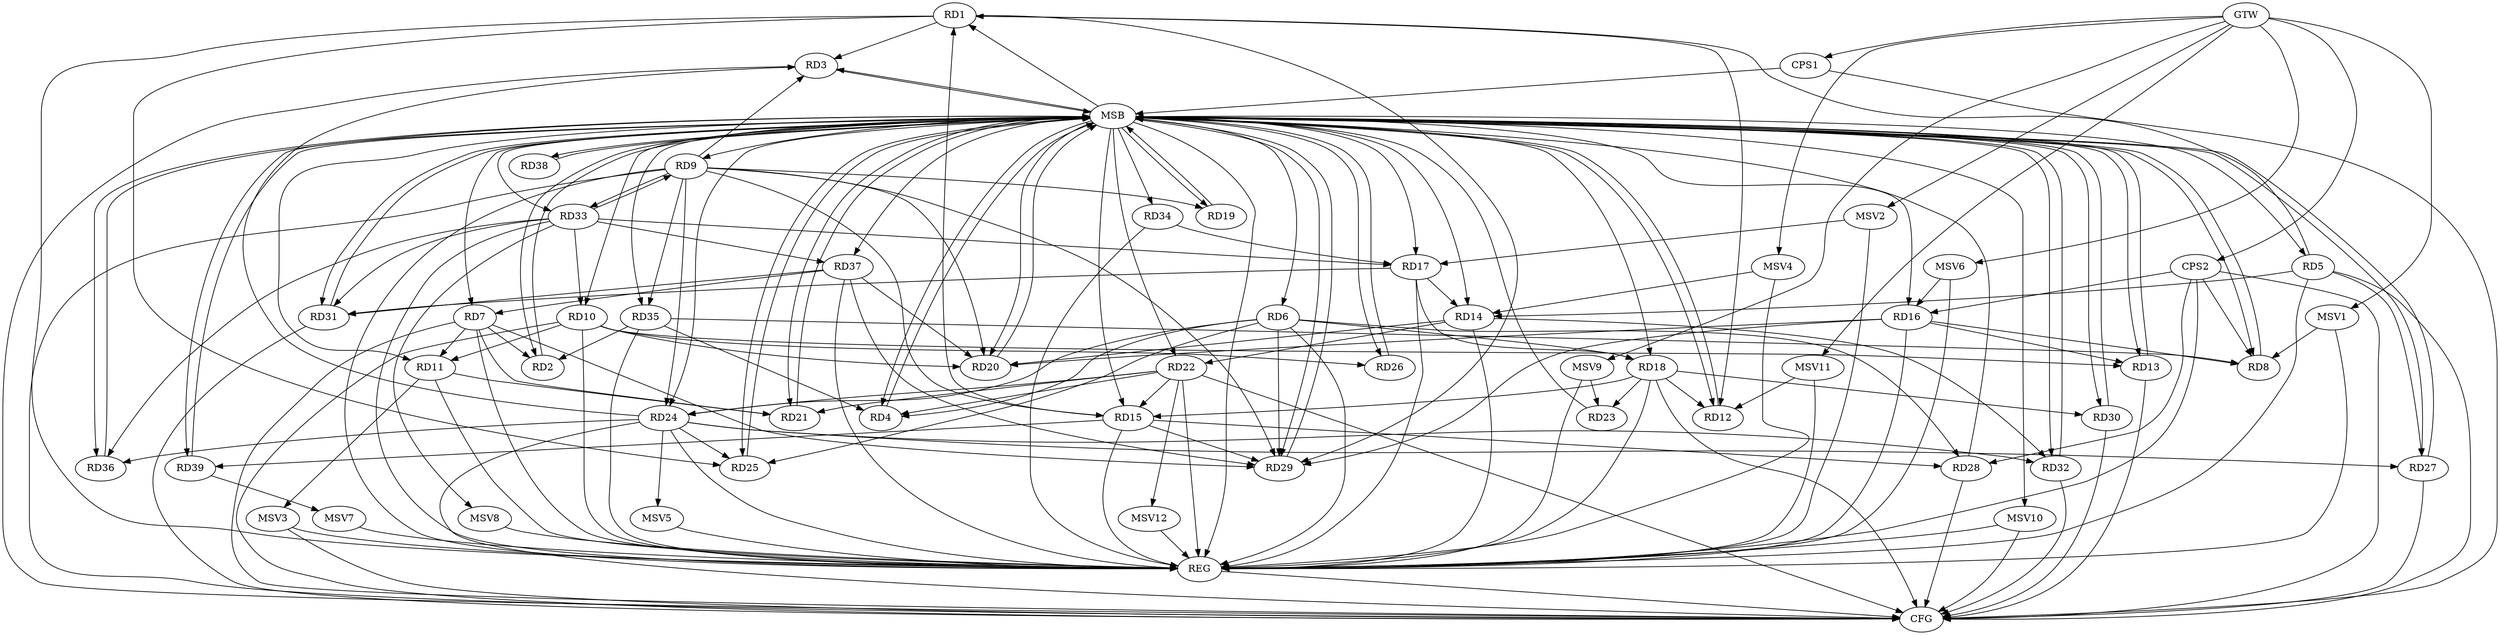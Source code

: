 strict digraph G {
  RD1 [ label="RD1" ];
  RD2 [ label="RD2" ];
  RD3 [ label="RD3" ];
  RD4 [ label="RD4" ];
  RD5 [ label="RD5" ];
  RD6 [ label="RD6" ];
  RD7 [ label="RD7" ];
  RD8 [ label="RD8" ];
  RD9 [ label="RD9" ];
  RD10 [ label="RD10" ];
  RD11 [ label="RD11" ];
  RD12 [ label="RD12" ];
  RD13 [ label="RD13" ];
  RD14 [ label="RD14" ];
  RD15 [ label="RD15" ];
  RD16 [ label="RD16" ];
  RD17 [ label="RD17" ];
  RD18 [ label="RD18" ];
  RD19 [ label="RD19" ];
  RD20 [ label="RD20" ];
  RD21 [ label="RD21" ];
  RD22 [ label="RD22" ];
  RD23 [ label="RD23" ];
  RD24 [ label="RD24" ];
  RD25 [ label="RD25" ];
  RD26 [ label="RD26" ];
  RD27 [ label="RD27" ];
  RD28 [ label="RD28" ];
  RD29 [ label="RD29" ];
  RD30 [ label="RD30" ];
  RD31 [ label="RD31" ];
  RD32 [ label="RD32" ];
  RD33 [ label="RD33" ];
  RD34 [ label="RD34" ];
  RD35 [ label="RD35" ];
  RD36 [ label="RD36" ];
  RD37 [ label="RD37" ];
  RD38 [ label="RD38" ];
  RD39 [ label="RD39" ];
  CPS1 [ label="CPS1" ];
  CPS2 [ label="CPS2" ];
  GTW [ label="GTW" ];
  REG [ label="REG" ];
  MSB [ label="MSB" ];
  CFG [ label="CFG" ];
  MSV1 [ label="MSV1" ];
  MSV2 [ label="MSV2" ];
  MSV3 [ label="MSV3" ];
  MSV4 [ label="MSV4" ];
  MSV5 [ label="MSV5" ];
  MSV6 [ label="MSV6" ];
  MSV7 [ label="MSV7" ];
  MSV8 [ label="MSV8" ];
  MSV9 [ label="MSV9" ];
  MSV10 [ label="MSV10" ];
  MSV11 [ label="MSV11" ];
  MSV12 [ label="MSV12" ];
  RD1 -> RD3;
  RD5 -> RD1;
  RD1 -> RD12;
  RD15 -> RD1;
  RD1 -> RD25;
  RD1 -> RD29;
  RD7 -> RD2;
  RD35 -> RD2;
  RD9 -> RD3;
  RD24 -> RD3;
  RD6 -> RD4;
  RD22 -> RD4;
  RD35 -> RD4;
  RD5 -> RD14;
  RD5 -> RD27;
  RD6 -> RD18;
  RD6 -> RD24;
  RD6 -> RD25;
  RD6 -> RD28;
  RD6 -> RD29;
  RD7 -> RD11;
  RD7 -> RD21;
  RD7 -> RD29;
  RD37 -> RD7;
  RD16 -> RD8;
  RD35 -> RD8;
  RD9 -> RD15;
  RD9 -> RD20;
  RD9 -> RD24;
  RD9 -> RD29;
  RD33 -> RD9;
  RD9 -> RD35;
  RD10 -> RD11;
  RD10 -> RD13;
  RD10 -> RD20;
  RD10 -> RD26;
  RD33 -> RD10;
  RD11 -> RD21;
  RD18 -> RD12;
  RD16 -> RD13;
  RD17 -> RD14;
  RD14 -> RD20;
  RD14 -> RD22;
  RD14 -> RD32;
  RD18 -> RD15;
  RD22 -> RD15;
  RD15 -> RD28;
  RD15 -> RD29;
  RD15 -> RD39;
  RD16 -> RD20;
  RD16 -> RD29;
  RD17 -> RD18;
  RD17 -> RD31;
  RD33 -> RD17;
  RD34 -> RD17;
  RD18 -> RD23;
  RD18 -> RD30;
  RD37 -> RD20;
  RD22 -> RD21;
  RD22 -> RD24;
  RD24 -> RD25;
  RD24 -> RD27;
  RD24 -> RD32;
  RD24 -> RD36;
  RD37 -> RD29;
  RD33 -> RD31;
  RD37 -> RD31;
  RD33 -> RD36;
  RD33 -> RD37;
  CPS2 -> RD8;
  CPS2 -> RD28;
  CPS2 -> RD16;
  GTW -> CPS1;
  GTW -> CPS2;
  RD1 -> REG;
  RD5 -> REG;
  RD6 -> REG;
  RD7 -> REG;
  RD9 -> REG;
  RD10 -> REG;
  RD11 -> REG;
  RD14 -> REG;
  RD15 -> REG;
  RD16 -> REG;
  RD17 -> REG;
  RD18 -> REG;
  RD22 -> REG;
  RD24 -> REG;
  RD33 -> REG;
  RD34 -> REG;
  RD35 -> REG;
  RD37 -> REG;
  CPS2 -> REG;
  RD2 -> MSB;
  MSB -> RD13;
  MSB -> RD15;
  MSB -> RD17;
  MSB -> RD18;
  MSB -> RD22;
  MSB -> RD24;
  MSB -> RD31;
  MSB -> REG;
  RD3 -> MSB;
  MSB -> RD7;
  MSB -> RD29;
  RD4 -> MSB;
  MSB -> RD1;
  MSB -> RD3;
  MSB -> RD11;
  MSB -> RD12;
  MSB -> RD21;
  RD8 -> MSB;
  MSB -> RD4;
  MSB -> RD19;
  MSB -> RD33;
  RD12 -> MSB;
  MSB -> RD25;
  MSB -> RD27;
  MSB -> RD34;
  MSB -> RD36;
  MSB -> RD37;
  MSB -> RD38;
  RD13 -> MSB;
  MSB -> RD10;
  RD19 -> MSB;
  MSB -> RD6;
  MSB -> RD32;
  RD20 -> MSB;
  MSB -> RD2;
  RD21 -> MSB;
  MSB -> RD9;
  MSB -> RD35;
  MSB -> RD39;
  RD23 -> MSB;
  RD25 -> MSB;
  MSB -> RD8;
  MSB -> RD20;
  MSB -> RD26;
  MSB -> RD30;
  RD26 -> MSB;
  MSB -> RD14;
  RD27 -> MSB;
  MSB -> RD5;
  RD28 -> MSB;
  RD29 -> MSB;
  MSB -> RD16;
  RD30 -> MSB;
  RD31 -> MSB;
  RD32 -> MSB;
  RD36 -> MSB;
  RD38 -> MSB;
  RD39 -> MSB;
  CPS1 -> MSB;
  RD13 -> CFG;
  RD5 -> CFG;
  CPS2 -> CFG;
  RD24 -> CFG;
  RD3 -> CFG;
  RD22 -> CFG;
  RD10 -> CFG;
  RD9 -> CFG;
  RD30 -> CFG;
  RD28 -> CFG;
  RD18 -> CFG;
  RD31 -> CFG;
  RD7 -> CFG;
  CPS1 -> CFG;
  RD32 -> CFG;
  RD27 -> CFG;
  REG -> CFG;
  RD9 -> RD33;
  RD9 -> RD19;
  MSV1 -> RD8;
  GTW -> MSV1;
  MSV1 -> REG;
  MSV2 -> RD17;
  GTW -> MSV2;
  MSV2 -> REG;
  RD11 -> MSV3;
  MSV3 -> REG;
  MSV3 -> CFG;
  MSV4 -> RD14;
  GTW -> MSV4;
  MSV4 -> REG;
  RD24 -> MSV5;
  MSV5 -> REG;
  MSV6 -> RD16;
  GTW -> MSV6;
  MSV6 -> REG;
  RD39 -> MSV7;
  MSV7 -> REG;
  RD33 -> MSV8;
  MSV8 -> REG;
  MSV9 -> RD23;
  GTW -> MSV9;
  MSV9 -> REG;
  MSB -> MSV10;
  MSV10 -> REG;
  MSV10 -> CFG;
  MSV11 -> RD12;
  GTW -> MSV11;
  MSV11 -> REG;
  RD22 -> MSV12;
  MSV12 -> REG;
}
